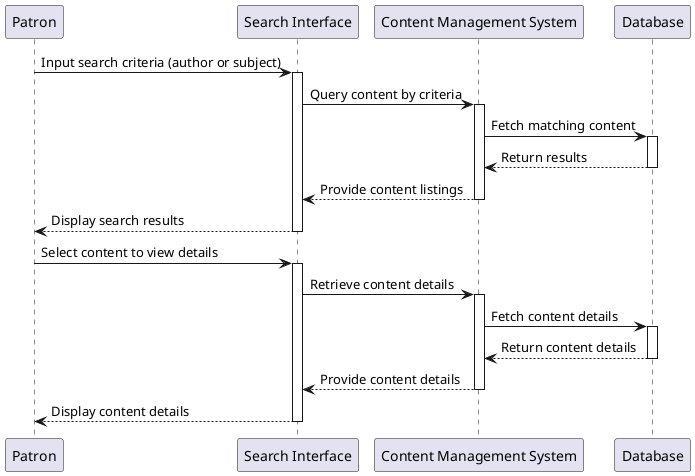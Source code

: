 @startuml
participant Patron
participant "Search Interface" as Search
participant "Content Management System" as CMS
participant Database

Patron -> Search: Input search criteria (author or subject)
activate Search

Search -> CMS: Query content by criteria
activate CMS

CMS -> Database: Fetch matching content
activate Database

Database --> CMS: Return results
deactivate Database

CMS --> Search: Provide content listings
deactivate CMS

Search --> Patron: Display search results
deactivate Search

Patron -> Search: Select content to view details
activate Search

Search -> CMS: Retrieve content details
activate CMS

CMS -> Database: Fetch content details
activate Database

Database --> CMS: Return content details
deactivate Database

CMS --> Search: Provide content details
deactivate CMS

Search --> Patron: Display content details
deactivate Search

@enduml